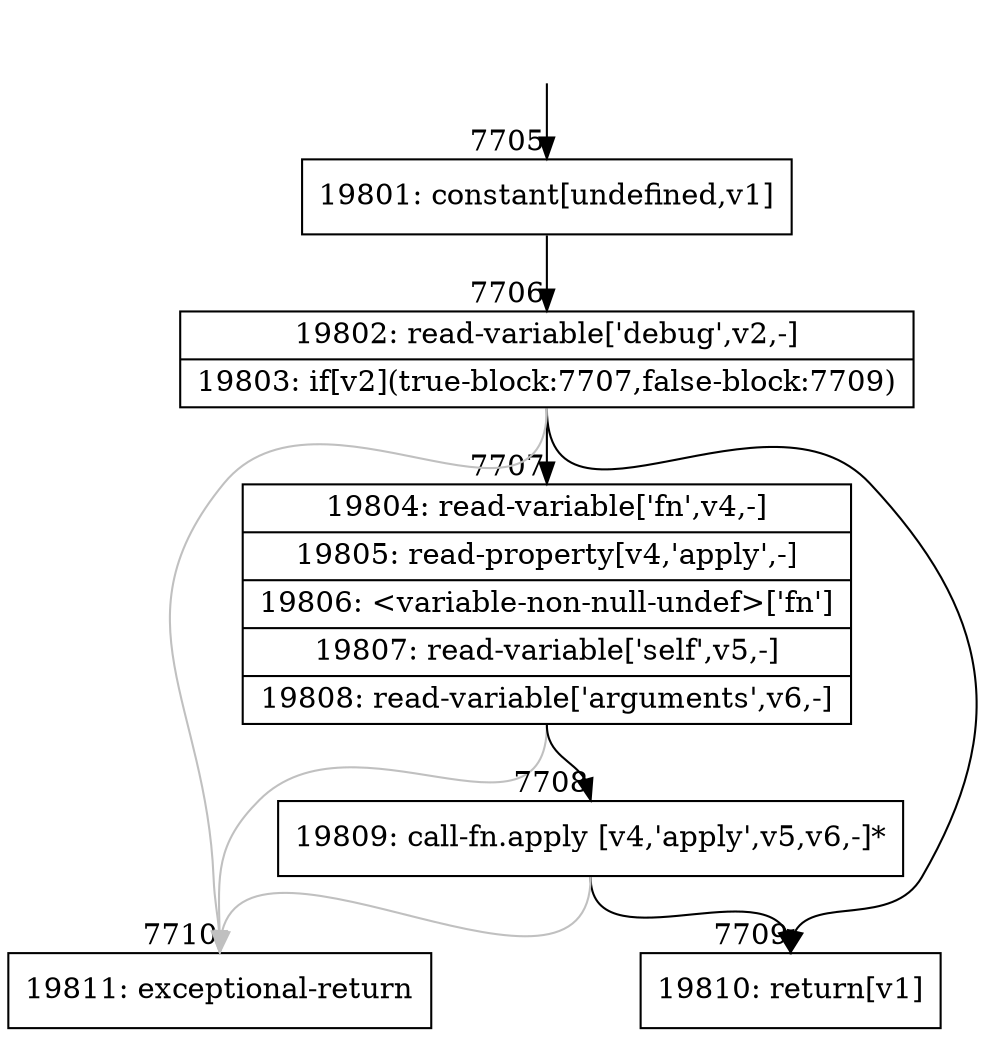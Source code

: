 digraph {
rankdir="TD"
BB_entry574[shape=none,label=""];
BB_entry574 -> BB7705 [tailport=s, headport=n, headlabel="    7705"]
BB7705 [shape=record label="{19801: constant[undefined,v1]}" ] 
BB7705 -> BB7706 [tailport=s, headport=n, headlabel="      7706"]
BB7706 [shape=record label="{19802: read-variable['debug',v2,-]|19803: if[v2](true-block:7707,false-block:7709)}" ] 
BB7706 -> BB7707 [tailport=s, headport=n, headlabel="      7707"]
BB7706 -> BB7709 [tailport=s, headport=n, headlabel="      7709"]
BB7706 -> BB7710 [tailport=s, headport=n, color=gray, headlabel="      7710"]
BB7707 [shape=record label="{19804: read-variable['fn',v4,-]|19805: read-property[v4,'apply',-]|19806: \<variable-non-null-undef\>['fn']|19807: read-variable['self',v5,-]|19808: read-variable['arguments',v6,-]}" ] 
BB7707 -> BB7708 [tailport=s, headport=n, headlabel="      7708"]
BB7707 -> BB7710 [tailport=s, headport=n, color=gray]
BB7708 [shape=record label="{19809: call-fn.apply [v4,'apply',v5,v6,-]*}" ] 
BB7708 -> BB7709 [tailport=s, headport=n]
BB7708 -> BB7710 [tailport=s, headport=n, color=gray]
BB7709 [shape=record label="{19810: return[v1]}" ] 
BB7710 [shape=record label="{19811: exceptional-return}" ] 
//#$~ 12296
}
